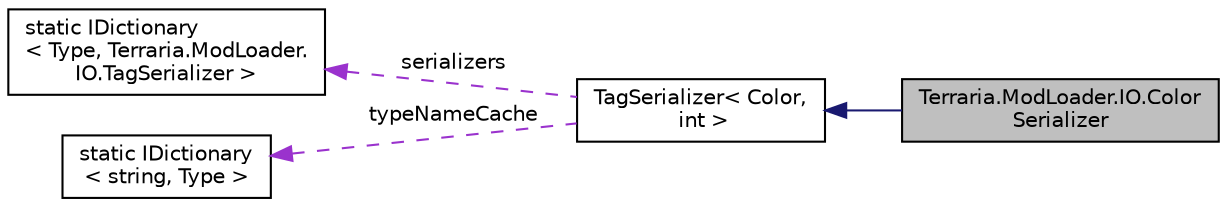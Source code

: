 digraph "Terraria.ModLoader.IO.ColorSerializer"
{
 // LATEX_PDF_SIZE
  edge [fontname="Helvetica",fontsize="10",labelfontname="Helvetica",labelfontsize="10"];
  node [fontname="Helvetica",fontsize="10",shape=record];
  rankdir="LR";
  Node1 [label="Terraria.ModLoader.IO.Color\lSerializer",height=0.2,width=0.4,color="black", fillcolor="grey75", style="filled", fontcolor="black",tooltip=" "];
  Node2 -> Node1 [dir="back",color="midnightblue",fontsize="10",style="solid",fontname="Helvetica"];
  Node2 [label="TagSerializer\< Color,\l int \>",height=0.2,width=0.4,color="black", fillcolor="white", style="filled",URL="$class_terraria_1_1_mod_loader_1_1_i_o_1_1_tag_serializer.html",tooltip=" "];
  Node3 -> Node2 [dir="back",color="darkorchid3",fontsize="10",style="dashed",label=" serializers" ,fontname="Helvetica"];
  Node3 [label="static IDictionary\l\< Type, Terraria.ModLoader.\lIO.TagSerializer \>",height=0.2,width=0.4,color="black", fillcolor="white", style="filled",tooltip=" "];
  Node4 -> Node2 [dir="back",color="darkorchid3",fontsize="10",style="dashed",label=" typeNameCache" ,fontname="Helvetica"];
  Node4 [label="static IDictionary\l\< string, Type \>",height=0.2,width=0.4,color="black", fillcolor="white", style="filled",tooltip=" "];
}
